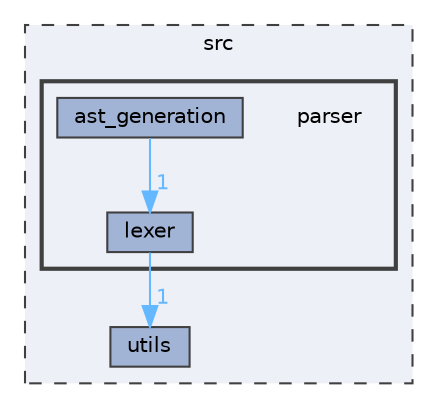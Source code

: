 digraph "src/parser"
{
 // LATEX_PDF_SIZE
  bgcolor="transparent";
  edge [fontname=Helvetica,fontsize=10,labelfontname=Helvetica,labelfontsize=10];
  node [fontname=Helvetica,fontsize=10,shape=box,height=0.2,width=0.4];
  compound=true
  subgraph clusterdir_68267d1309a1af8e8297ef4c3efbcdba {
    graph [ bgcolor="#edf0f7", pencolor="grey25", label="src", fontname=Helvetica,fontsize=10 style="filled,dashed", URL="dir_68267d1309a1af8e8297ef4c3efbcdba.html",tooltip=""]
  dir_313caf1132e152dd9b58bea13a4052ca [label="utils", fillcolor="#a2b4d6", color="grey25", style="filled", URL="dir_313caf1132e152dd9b58bea13a4052ca.html",tooltip=""];
  subgraph clusterdir_6cd8491d143eb218b70983dbdb3c58bc {
    graph [ bgcolor="#edf0f7", pencolor="grey25", label="", fontname=Helvetica,fontsize=10 style="filled,bold", URL="dir_6cd8491d143eb218b70983dbdb3c58bc.html",tooltip=""]
    dir_6cd8491d143eb218b70983dbdb3c58bc [shape=plaintext, label="parser"];
  dir_9722df9a997872902d743a3c4c2bf3cb [label="ast_generation", fillcolor="#a2b4d6", color="grey25", style="filled", URL="dir_9722df9a997872902d743a3c4c2bf3cb.html",tooltip=""];
  dir_7a43006265ec3b3dc577f500dd09a803 [label="lexer", fillcolor="#a2b4d6", color="grey25", style="filled", URL="dir_7a43006265ec3b3dc577f500dd09a803.html",tooltip=""];
  }
  }
  dir_9722df9a997872902d743a3c4c2bf3cb->dir_7a43006265ec3b3dc577f500dd09a803 [headlabel="1", labeldistance=1.5 headhref="dir_000000_000003.html" href="dir_000000_000003.html" color="steelblue1" fontcolor="steelblue1"];
  dir_7a43006265ec3b3dc577f500dd09a803->dir_313caf1132e152dd9b58bea13a4052ca [headlabel="1", labeldistance=1.5 headhref="dir_000003_000007.html" href="dir_000003_000007.html" color="steelblue1" fontcolor="steelblue1"];
}
